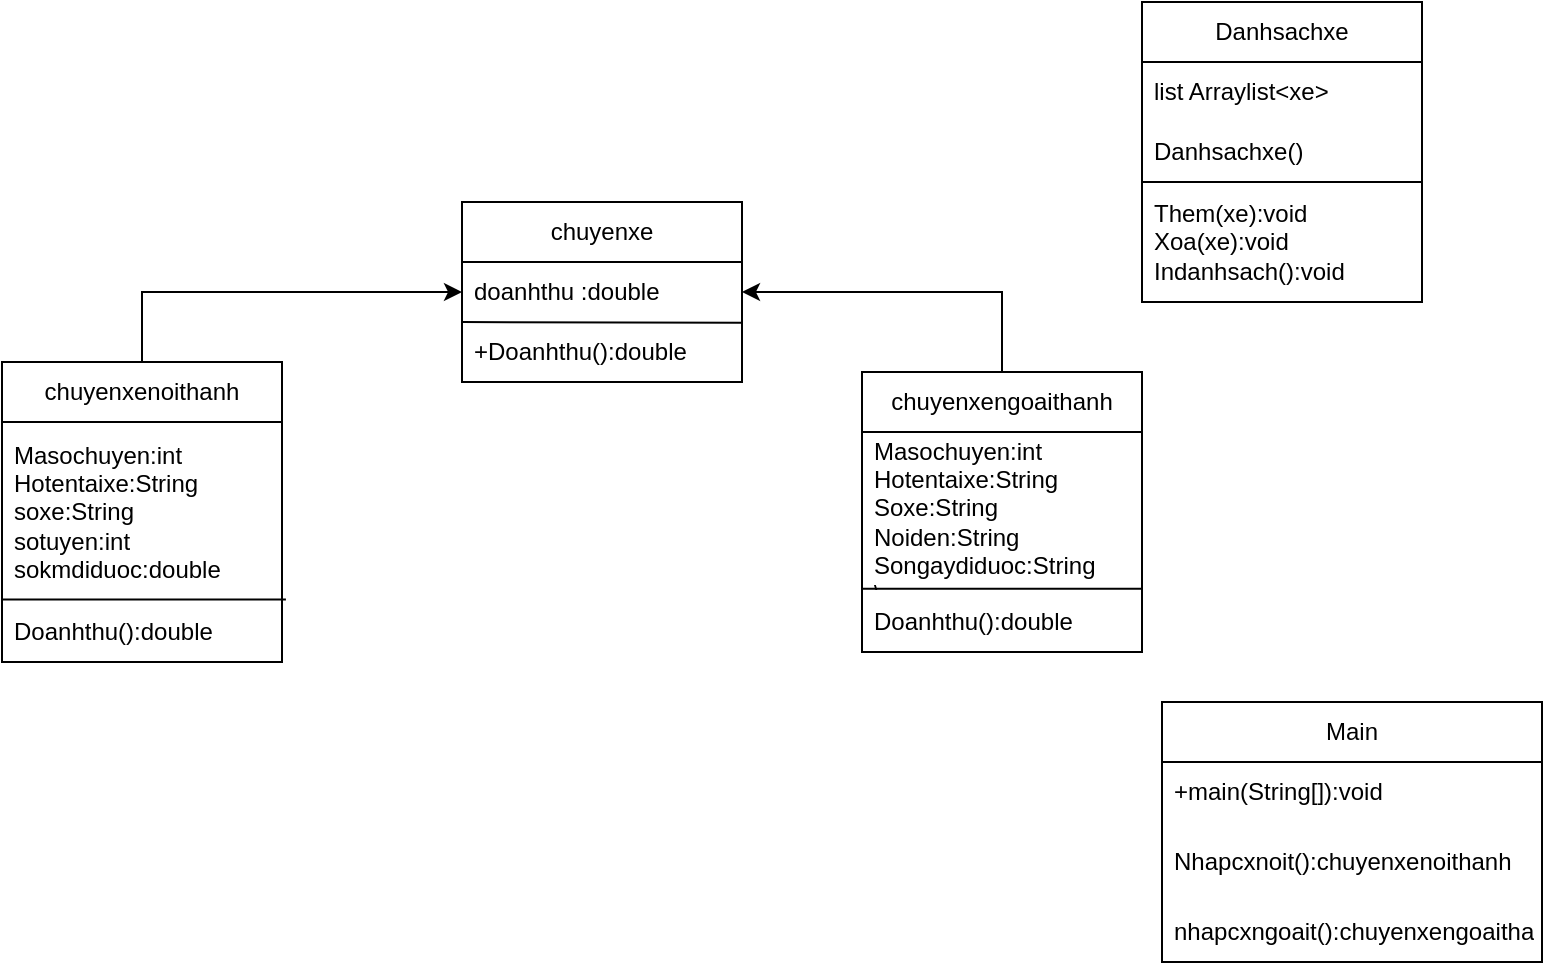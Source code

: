 <mxfile version="21.0.6" type="device"><diagram name="Page-1" id="mFrybW8v9QIWhmmkdHp7"><mxGraphModel dx="1010" dy="542" grid="1" gridSize="10" guides="1" tooltips="1" connect="1" arrows="1" fold="1" page="1" pageScale="1" pageWidth="850" pageHeight="1100" math="0" shadow="0"><root><mxCell id="0"/><mxCell id="1" parent="0"/><mxCell id="ibJTGrGxBYqBXxI-5uYo-2" value="chuyenxe" style="swimlane;fontStyle=0;childLayout=stackLayout;horizontal=1;startSize=30;horizontalStack=0;resizeParent=1;resizeParentMax=0;resizeLast=0;collapsible=1;marginBottom=0;whiteSpace=wrap;html=1;" vertex="1" parent="1"><mxGeometry x="330" y="140" width="140" height="90" as="geometry"/></mxCell><mxCell id="ibJTGrGxBYqBXxI-5uYo-3" value="doanhthu :double" style="text;strokeColor=none;fillColor=none;align=left;verticalAlign=middle;spacingLeft=4;spacingRight=4;overflow=hidden;points=[[0,0.5],[1,0.5]];portConstraint=eastwest;rotatable=0;whiteSpace=wrap;html=1;" vertex="1" parent="ibJTGrGxBYqBXxI-5uYo-2"><mxGeometry y="30" width="140" height="30" as="geometry"/></mxCell><mxCell id="ibJTGrGxBYqBXxI-5uYo-6" value="" style="endArrow=none;html=1;rounded=0;startArrow=none;" edge="1" parent="ibJTGrGxBYqBXxI-5uYo-2"><mxGeometry width="50" height="50" relative="1" as="geometry"><mxPoint x="140" y="90" as="sourcePoint"/><mxPoint x="140" y="90" as="targetPoint"/><Array as="points"/></mxGeometry></mxCell><mxCell id="ibJTGrGxBYqBXxI-5uYo-4" value="+Doanhthu():double" style="text;strokeColor=none;fillColor=none;align=left;verticalAlign=middle;spacingLeft=4;spacingRight=4;overflow=hidden;points=[[0,0.5],[1,0.5]];portConstraint=eastwest;rotatable=0;whiteSpace=wrap;html=1;" vertex="1" parent="ibJTGrGxBYqBXxI-5uYo-2"><mxGeometry y="60" width="140" height="30" as="geometry"/></mxCell><mxCell id="ibJTGrGxBYqBXxI-5uYo-22" value="" style="endArrow=none;html=1;rounded=0;entryX=1;entryY=0.013;entryDx=0;entryDy=0;entryPerimeter=0;exitX=0;exitY=0;exitDx=0;exitDy=0;exitPerimeter=0;" edge="1" parent="ibJTGrGxBYqBXxI-5uYo-2" source="ibJTGrGxBYqBXxI-5uYo-4" target="ibJTGrGxBYqBXxI-5uYo-4"><mxGeometry width="50" height="50" relative="1" as="geometry"><mxPoint x="70" y="200" as="sourcePoint"/><mxPoint x="120" y="150" as="targetPoint"/></mxGeometry></mxCell><mxCell id="ibJTGrGxBYqBXxI-5uYo-20" style="edgeStyle=orthogonalEdgeStyle;rounded=0;orthogonalLoop=1;jettySize=auto;html=1;exitX=0.5;exitY=0;exitDx=0;exitDy=0;entryX=0;entryY=0.5;entryDx=0;entryDy=0;" edge="1" parent="1" source="ibJTGrGxBYqBXxI-5uYo-10" target="ibJTGrGxBYqBXxI-5uYo-3"><mxGeometry relative="1" as="geometry"/></mxCell><mxCell id="ibJTGrGxBYqBXxI-5uYo-10" value="chuyenxenoithanh" style="swimlane;fontStyle=0;childLayout=stackLayout;horizontal=1;startSize=30;horizontalStack=0;resizeParent=1;resizeParentMax=0;resizeLast=0;collapsible=1;marginBottom=0;whiteSpace=wrap;html=1;" vertex="1" parent="1"><mxGeometry x="100" y="220" width="140" height="150" as="geometry"/></mxCell><mxCell id="ibJTGrGxBYqBXxI-5uYo-11" value="Masochuyen:int&lt;br&gt;Hotentaixe:String&lt;br&gt;soxe:String&lt;br&gt;sotuyen:int&lt;br&gt;sokmdiduoc:double&lt;br&gt;" style="text;strokeColor=none;fillColor=none;align=left;verticalAlign=middle;spacingLeft=4;spacingRight=4;overflow=hidden;points=[[0,0.5],[1,0.5]];portConstraint=eastwest;rotatable=0;whiteSpace=wrap;html=1;" vertex="1" parent="ibJTGrGxBYqBXxI-5uYo-10"><mxGeometry y="30" width="140" height="90" as="geometry"/></mxCell><mxCell id="ibJTGrGxBYqBXxI-5uYo-14" value="" style="endArrow=none;html=1;rounded=0;entryX=1.014;entryY=-0.04;entryDx=0;entryDy=0;entryPerimeter=0;exitX=0.003;exitY=-0.04;exitDx=0;exitDy=0;exitPerimeter=0;" edge="1" parent="ibJTGrGxBYqBXxI-5uYo-10" source="ibJTGrGxBYqBXxI-5uYo-13" target="ibJTGrGxBYqBXxI-5uYo-13"><mxGeometry width="50" height="50" relative="1" as="geometry"><mxPoint x="30" y="140" as="sourcePoint"/><mxPoint x="80" y="90" as="targetPoint"/></mxGeometry></mxCell><mxCell id="ibJTGrGxBYqBXxI-5uYo-13" value="Doanhthu():double" style="text;strokeColor=none;fillColor=none;align=left;verticalAlign=middle;spacingLeft=4;spacingRight=4;overflow=hidden;points=[[0,0.5],[1,0.5]];portConstraint=eastwest;rotatable=0;whiteSpace=wrap;html=1;" vertex="1" parent="ibJTGrGxBYqBXxI-5uYo-10"><mxGeometry y="120" width="140" height="30" as="geometry"/></mxCell><mxCell id="ibJTGrGxBYqBXxI-5uYo-21" style="edgeStyle=orthogonalEdgeStyle;rounded=0;orthogonalLoop=1;jettySize=auto;html=1;exitX=0.5;exitY=0;exitDx=0;exitDy=0;entryX=1;entryY=0.5;entryDx=0;entryDy=0;" edge="1" parent="1" source="ibJTGrGxBYqBXxI-5uYo-15" target="ibJTGrGxBYqBXxI-5uYo-3"><mxGeometry relative="1" as="geometry"/></mxCell><mxCell id="ibJTGrGxBYqBXxI-5uYo-15" value="chuyenxengoaithanh" style="swimlane;fontStyle=0;childLayout=stackLayout;horizontal=1;startSize=30;horizontalStack=0;resizeParent=1;resizeParentMax=0;resizeLast=0;collapsible=1;marginBottom=0;whiteSpace=wrap;html=1;" vertex="1" parent="1"><mxGeometry x="530" y="225" width="140" height="140" as="geometry"/></mxCell><mxCell id="ibJTGrGxBYqBXxI-5uYo-16" value="Masochuyen:int&lt;br&gt;Hotentaixe:String&lt;br&gt;Soxe:String&lt;br&gt;Noiden:String&lt;br&gt;Songaydiduoc:String&lt;br&gt;\" style="text;strokeColor=none;fillColor=none;align=left;verticalAlign=middle;spacingLeft=4;spacingRight=4;overflow=hidden;points=[[0,0.5],[1,0.5]];portConstraint=eastwest;rotatable=0;whiteSpace=wrap;html=1;" vertex="1" parent="ibJTGrGxBYqBXxI-5uYo-15"><mxGeometry y="30" width="140" height="80" as="geometry"/></mxCell><mxCell id="ibJTGrGxBYqBXxI-5uYo-17" value="Doanhthu():double" style="text;strokeColor=none;fillColor=none;align=left;verticalAlign=middle;spacingLeft=4;spacingRight=4;overflow=hidden;points=[[0,0.5],[1,0.5]];portConstraint=eastwest;rotatable=0;whiteSpace=wrap;html=1;" vertex="1" parent="ibJTGrGxBYqBXxI-5uYo-15"><mxGeometry y="110" width="140" height="30" as="geometry"/></mxCell><mxCell id="ibJTGrGxBYqBXxI-5uYo-19" value="" style="endArrow=none;html=1;rounded=0;entryX=1;entryY=-0.053;entryDx=0;entryDy=0;entryPerimeter=0;exitX=0;exitY=0.98;exitDx=0;exitDy=0;exitPerimeter=0;" edge="1" parent="ibJTGrGxBYqBXxI-5uYo-15" source="ibJTGrGxBYqBXxI-5uYo-16" target="ibJTGrGxBYqBXxI-5uYo-17"><mxGeometry width="50" height="50" relative="1" as="geometry"><mxPoint x="-130" y="120" as="sourcePoint"/><mxPoint x="-80" y="70" as="targetPoint"/></mxGeometry></mxCell><mxCell id="ibJTGrGxBYqBXxI-5uYo-23" value="Danhsachxe" style="swimlane;fontStyle=0;childLayout=stackLayout;horizontal=1;startSize=30;horizontalStack=0;resizeParent=1;resizeParentMax=0;resizeLast=0;collapsible=1;marginBottom=0;whiteSpace=wrap;html=1;" vertex="1" parent="1"><mxGeometry x="670" y="40" width="140" height="150" as="geometry"/></mxCell><mxCell id="ibJTGrGxBYqBXxI-5uYo-24" value="list Arraylist&amp;lt;xe&amp;gt;" style="text;strokeColor=none;fillColor=none;align=left;verticalAlign=middle;spacingLeft=4;spacingRight=4;overflow=hidden;points=[[0,0.5],[1,0.5]];portConstraint=eastwest;rotatable=0;whiteSpace=wrap;html=1;" vertex="1" parent="ibJTGrGxBYqBXxI-5uYo-23"><mxGeometry y="30" width="140" height="30" as="geometry"/></mxCell><mxCell id="ibJTGrGxBYqBXxI-5uYo-25" value="Danhsachxe()" style="text;strokeColor=none;fillColor=none;align=left;verticalAlign=middle;spacingLeft=4;spacingRight=4;overflow=hidden;points=[[0,0.5],[1,0.5]];portConstraint=eastwest;rotatable=0;whiteSpace=wrap;html=1;" vertex="1" parent="ibJTGrGxBYqBXxI-5uYo-23"><mxGeometry y="60" width="140" height="30" as="geometry"/></mxCell><mxCell id="ibJTGrGxBYqBXxI-5uYo-26" value="Them(xe):void&lt;br&gt;Xoa(xe):void&lt;br&gt;Indanhsach():void" style="text;strokeColor=none;fillColor=none;align=left;verticalAlign=middle;spacingLeft=4;spacingRight=4;overflow=hidden;points=[[0,0.5],[1,0.5]];portConstraint=eastwest;rotatable=0;whiteSpace=wrap;html=1;" vertex="1" parent="ibJTGrGxBYqBXxI-5uYo-23"><mxGeometry y="90" width="140" height="60" as="geometry"/></mxCell><mxCell id="ibJTGrGxBYqBXxI-5uYo-27" value="" style="endArrow=none;html=1;rounded=0;exitX=0;exitY=0;exitDx=0;exitDy=0;exitPerimeter=0;" edge="1" parent="ibJTGrGxBYqBXxI-5uYo-23" source="ibJTGrGxBYqBXxI-5uYo-26"><mxGeometry width="50" height="50" relative="1" as="geometry"><mxPoint x="-70" y="110" as="sourcePoint"/><mxPoint x="140" y="90" as="targetPoint"/></mxGeometry></mxCell><mxCell id="ibJTGrGxBYqBXxI-5uYo-32" value="Main" style="swimlane;fontStyle=0;childLayout=stackLayout;horizontal=1;startSize=30;horizontalStack=0;resizeParent=1;resizeParentMax=0;resizeLast=0;collapsible=1;marginBottom=0;whiteSpace=wrap;html=1;" vertex="1" parent="1"><mxGeometry x="680" y="390" width="190" height="130" as="geometry"/></mxCell><mxCell id="ibJTGrGxBYqBXxI-5uYo-33" value="+main(String[]):void" style="text;strokeColor=none;fillColor=none;align=left;verticalAlign=middle;spacingLeft=4;spacingRight=4;overflow=hidden;points=[[0,0.5],[1,0.5]];portConstraint=eastwest;rotatable=0;whiteSpace=wrap;html=1;" vertex="1" parent="ibJTGrGxBYqBXxI-5uYo-32"><mxGeometry y="30" width="190" height="30" as="geometry"/></mxCell><mxCell id="ibJTGrGxBYqBXxI-5uYo-34" value="Nhapcxnoit():chuyenxenoithanh" style="text;strokeColor=none;fillColor=none;align=left;verticalAlign=middle;spacingLeft=4;spacingRight=4;overflow=hidden;points=[[0,0.5],[1,0.5]];portConstraint=eastwest;rotatable=0;whiteSpace=wrap;html=1;" vertex="1" parent="ibJTGrGxBYqBXxI-5uYo-32"><mxGeometry y="60" width="190" height="40" as="geometry"/></mxCell><mxCell id="ibJTGrGxBYqBXxI-5uYo-35" value="nhapcxngoait():chuyenxengoaithanh" style="text;strokeColor=none;fillColor=none;align=left;verticalAlign=middle;spacingLeft=4;spacingRight=4;overflow=hidden;points=[[0,0.5],[1,0.5]];portConstraint=eastwest;rotatable=0;whiteSpace=wrap;html=1;" vertex="1" parent="ibJTGrGxBYqBXxI-5uYo-32"><mxGeometry y="100" width="190" height="30" as="geometry"/></mxCell></root></mxGraphModel></diagram></mxfile>